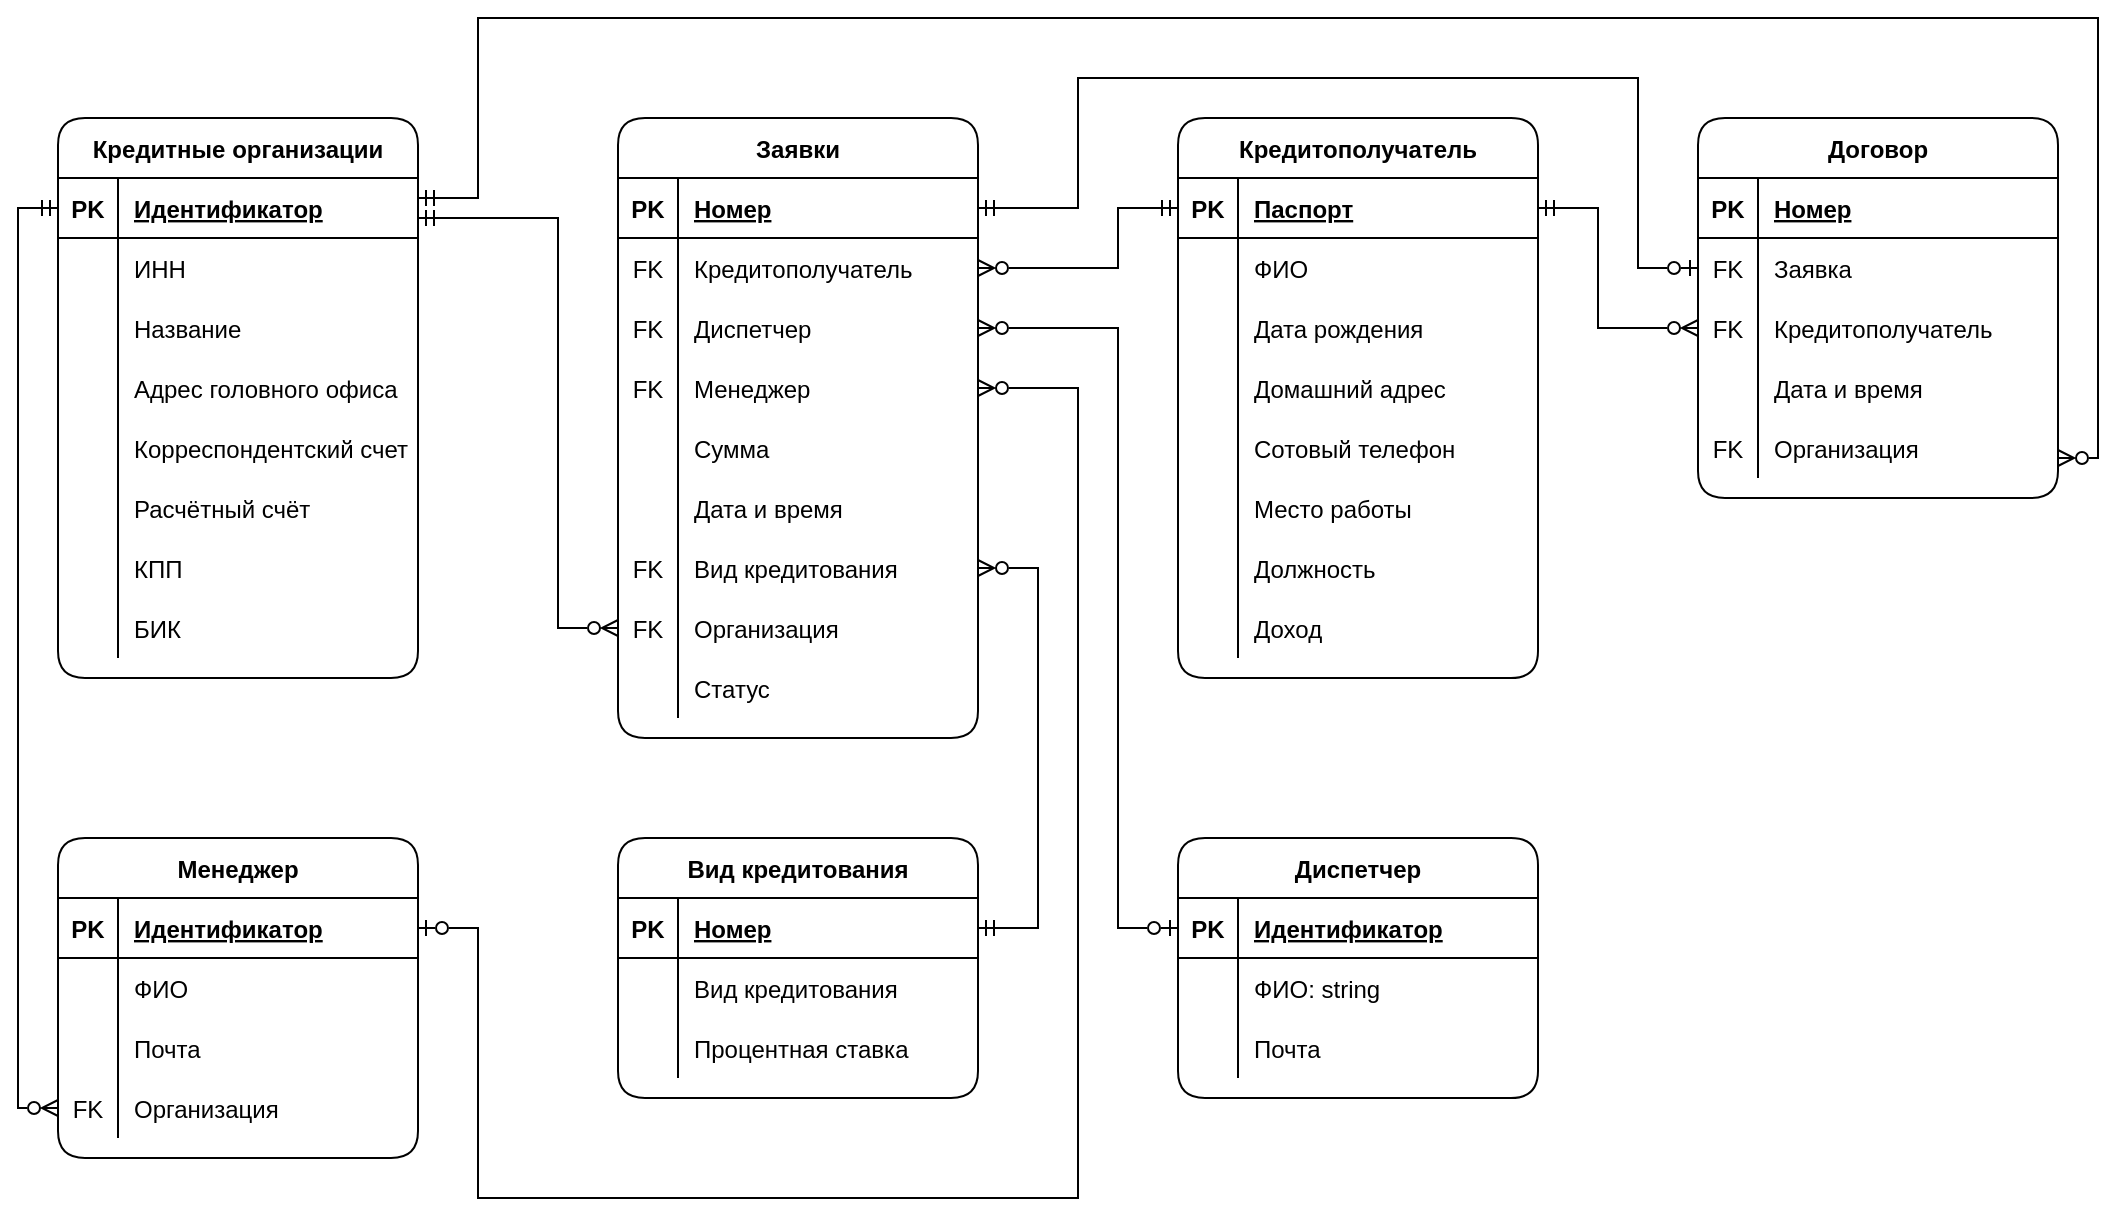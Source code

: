 <mxfile version="15.7.3" type="github">
  <diagram id="STG1CfUJH8_hACuyrtWj" name="Page-1">
    <mxGraphModel dx="1422" dy="802" grid="1" gridSize="10" guides="1" tooltips="1" connect="1" arrows="1" fold="1" page="1" pageScale="1" pageWidth="1169" pageHeight="827" math="0" shadow="0">
      <root>
        <mxCell id="0" />
        <mxCell id="1" parent="0" />
        <mxCell id="UMTiyl8Y94PRi9biplay-1" value="Кредитные организации" style="shape=table;startSize=30;container=1;collapsible=1;childLayout=tableLayout;fixedRows=1;rowLines=0;fontStyle=1;align=center;resizeLast=1;rounded=1;fontColor=default;" parent="1" vertex="1">
          <mxGeometry x="80" y="80" width="180" height="280" as="geometry">
            <mxRectangle x="80" y="80" width="180" height="30" as="alternateBounds" />
          </mxGeometry>
        </mxCell>
        <mxCell id="UMTiyl8Y94PRi9biplay-2" value="" style="shape=partialRectangle;collapsible=0;dropTarget=0;pointerEvents=0;fillColor=none;top=0;left=0;bottom=1;right=0;points=[[0,0.5],[1,0.5]];portConstraint=eastwest;strokeWidth=1;" parent="UMTiyl8Y94PRi9biplay-1" vertex="1">
          <mxGeometry y="30" width="180" height="30" as="geometry" />
        </mxCell>
        <mxCell id="UMTiyl8Y94PRi9biplay-3" value="PK" style="shape=partialRectangle;connectable=0;fillColor=none;top=0;left=0;bottom=0;right=0;fontStyle=1;overflow=hidden;strokeColor=default;fontColor=default;" parent="UMTiyl8Y94PRi9biplay-2" vertex="1">
          <mxGeometry width="30" height="30" as="geometry">
            <mxRectangle width="30" height="30" as="alternateBounds" />
          </mxGeometry>
        </mxCell>
        <mxCell id="UMTiyl8Y94PRi9biplay-4" value="Идентификатор" style="shape=partialRectangle;connectable=0;fillColor=none;top=0;left=0;bottom=0;right=0;align=left;spacingLeft=6;fontStyle=5;overflow=hidden;fontColor=default;resizeHeight=1;" parent="UMTiyl8Y94PRi9biplay-2" vertex="1">
          <mxGeometry x="30" width="150" height="30" as="geometry">
            <mxRectangle width="150" height="30" as="alternateBounds" />
          </mxGeometry>
        </mxCell>
        <mxCell id="UMTiyl8Y94PRi9biplay-132" style="shape=partialRectangle;collapsible=0;dropTarget=0;pointerEvents=0;fillColor=none;top=0;left=0;bottom=0;right=0;points=[[0,0.5],[1,0.5]];portConstraint=eastwest;" parent="UMTiyl8Y94PRi9biplay-1" vertex="1">
          <mxGeometry y="60" width="180" height="30" as="geometry" />
        </mxCell>
        <mxCell id="UMTiyl8Y94PRi9biplay-133" style="shape=partialRectangle;connectable=0;fillColor=none;top=0;left=0;bottom=0;right=0;editable=1;overflow=hidden;" parent="UMTiyl8Y94PRi9biplay-132" vertex="1">
          <mxGeometry width="30" height="30" as="geometry">
            <mxRectangle width="30" height="30" as="alternateBounds" />
          </mxGeometry>
        </mxCell>
        <mxCell id="UMTiyl8Y94PRi9biplay-134" value="ИНН" style="shape=partialRectangle;connectable=0;fillColor=none;top=0;left=0;bottom=0;right=0;align=left;spacingLeft=6;overflow=hidden;" parent="UMTiyl8Y94PRi9biplay-132" vertex="1">
          <mxGeometry x="30" width="150" height="30" as="geometry">
            <mxRectangle width="150" height="30" as="alternateBounds" />
          </mxGeometry>
        </mxCell>
        <mxCell id="UMTiyl8Y94PRi9biplay-5" value="" style="shape=partialRectangle;collapsible=0;dropTarget=0;pointerEvents=0;fillColor=none;top=0;left=0;bottom=0;right=0;points=[[0,0.5],[1,0.5]];portConstraint=eastwest;" parent="UMTiyl8Y94PRi9biplay-1" vertex="1">
          <mxGeometry y="90" width="180" height="30" as="geometry" />
        </mxCell>
        <mxCell id="UMTiyl8Y94PRi9biplay-6" value="" style="shape=partialRectangle;connectable=0;fillColor=none;top=0;left=0;bottom=0;right=0;editable=1;overflow=hidden;" parent="UMTiyl8Y94PRi9biplay-5" vertex="1">
          <mxGeometry width="30" height="30" as="geometry">
            <mxRectangle width="30" height="30" as="alternateBounds" />
          </mxGeometry>
        </mxCell>
        <mxCell id="UMTiyl8Y94PRi9biplay-7" value="Название" style="shape=partialRectangle;connectable=0;fillColor=none;top=0;left=0;bottom=0;right=0;align=left;spacingLeft=6;overflow=hidden;" parent="UMTiyl8Y94PRi9biplay-5" vertex="1">
          <mxGeometry x="30" width="150" height="30" as="geometry">
            <mxRectangle width="150" height="30" as="alternateBounds" />
          </mxGeometry>
        </mxCell>
        <mxCell id="UMTiyl8Y94PRi9biplay-8" value="" style="shape=partialRectangle;collapsible=0;dropTarget=0;pointerEvents=0;fillColor=none;top=0;left=0;bottom=0;right=0;points=[[0,0.5],[1,0.5]];portConstraint=eastwest;" parent="UMTiyl8Y94PRi9biplay-1" vertex="1">
          <mxGeometry y="120" width="180" height="30" as="geometry" />
        </mxCell>
        <mxCell id="UMTiyl8Y94PRi9biplay-9" value="" style="shape=partialRectangle;connectable=0;fillColor=none;top=0;left=0;bottom=0;right=0;editable=1;overflow=hidden;" parent="UMTiyl8Y94PRi9biplay-8" vertex="1">
          <mxGeometry width="30" height="30" as="geometry">
            <mxRectangle width="30" height="30" as="alternateBounds" />
          </mxGeometry>
        </mxCell>
        <mxCell id="UMTiyl8Y94PRi9biplay-10" value="Адрес головного офиса" style="shape=partialRectangle;connectable=0;fillColor=none;top=0;left=0;bottom=0;right=0;align=left;spacingLeft=6;overflow=hidden;" parent="UMTiyl8Y94PRi9biplay-8" vertex="1">
          <mxGeometry x="30" width="150" height="30" as="geometry">
            <mxRectangle width="150" height="30" as="alternateBounds" />
          </mxGeometry>
        </mxCell>
        <mxCell id="UMTiyl8Y94PRi9biplay-11" value="" style="shape=partialRectangle;collapsible=0;dropTarget=0;pointerEvents=0;fillColor=none;top=0;left=0;bottom=0;right=0;points=[[0,0.5],[1,0.5]];portConstraint=eastwest;" parent="UMTiyl8Y94PRi9biplay-1" vertex="1">
          <mxGeometry y="150" width="180" height="30" as="geometry" />
        </mxCell>
        <mxCell id="UMTiyl8Y94PRi9biplay-12" value="" style="shape=partialRectangle;connectable=0;fillColor=none;top=0;left=0;bottom=0;right=0;editable=1;overflow=hidden;" parent="UMTiyl8Y94PRi9biplay-11" vertex="1">
          <mxGeometry width="30" height="30" as="geometry">
            <mxRectangle width="30" height="30" as="alternateBounds" />
          </mxGeometry>
        </mxCell>
        <mxCell id="UMTiyl8Y94PRi9biplay-13" value="Корреспондентский счет" style="shape=partialRectangle;connectable=0;fillColor=none;top=0;left=0;bottom=0;right=0;align=left;spacingLeft=6;overflow=hidden;" parent="UMTiyl8Y94PRi9biplay-11" vertex="1">
          <mxGeometry x="30" width="150" height="30" as="geometry">
            <mxRectangle width="150" height="30" as="alternateBounds" />
          </mxGeometry>
        </mxCell>
        <mxCell id="UMTiyl8Y94PRi9biplay-14" style="shape=partialRectangle;collapsible=0;dropTarget=0;pointerEvents=0;fillColor=none;top=0;left=0;bottom=0;right=0;points=[[0,0.5],[1,0.5]];portConstraint=eastwest;" parent="UMTiyl8Y94PRi9biplay-1" vertex="1">
          <mxGeometry y="180" width="180" height="30" as="geometry" />
        </mxCell>
        <mxCell id="UMTiyl8Y94PRi9biplay-15" style="shape=partialRectangle;connectable=0;fillColor=none;top=0;left=0;bottom=0;right=0;editable=1;overflow=hidden;" parent="UMTiyl8Y94PRi9biplay-14" vertex="1">
          <mxGeometry width="30" height="30" as="geometry">
            <mxRectangle width="30" height="30" as="alternateBounds" />
          </mxGeometry>
        </mxCell>
        <mxCell id="UMTiyl8Y94PRi9biplay-16" value="Расчётный счёт" style="shape=partialRectangle;connectable=0;fillColor=none;top=0;left=0;bottom=0;right=0;align=left;spacingLeft=6;overflow=hidden;" parent="UMTiyl8Y94PRi9biplay-14" vertex="1">
          <mxGeometry x="30" width="150" height="30" as="geometry">
            <mxRectangle width="150" height="30" as="alternateBounds" />
          </mxGeometry>
        </mxCell>
        <mxCell id="UMTiyl8Y94PRi9biplay-17" style="shape=partialRectangle;collapsible=0;dropTarget=0;pointerEvents=0;fillColor=none;top=0;left=0;bottom=0;right=0;points=[[0,0.5],[1,0.5]];portConstraint=eastwest;" parent="UMTiyl8Y94PRi9biplay-1" vertex="1">
          <mxGeometry y="210" width="180" height="30" as="geometry" />
        </mxCell>
        <mxCell id="UMTiyl8Y94PRi9biplay-18" style="shape=partialRectangle;connectable=0;fillColor=none;top=0;left=0;bottom=0;right=0;editable=1;overflow=hidden;" parent="UMTiyl8Y94PRi9biplay-17" vertex="1">
          <mxGeometry width="30" height="30" as="geometry">
            <mxRectangle width="30" height="30" as="alternateBounds" />
          </mxGeometry>
        </mxCell>
        <mxCell id="UMTiyl8Y94PRi9biplay-19" value="КПП" style="shape=partialRectangle;connectable=0;fillColor=none;top=0;left=0;bottom=0;right=0;align=left;spacingLeft=6;overflow=hidden;" parent="UMTiyl8Y94PRi9biplay-17" vertex="1">
          <mxGeometry x="30" width="150" height="30" as="geometry">
            <mxRectangle width="150" height="30" as="alternateBounds" />
          </mxGeometry>
        </mxCell>
        <mxCell id="UMTiyl8Y94PRi9biplay-20" style="shape=partialRectangle;collapsible=0;dropTarget=0;pointerEvents=0;fillColor=none;top=0;left=0;bottom=0;right=0;points=[[0,0.5],[1,0.5]];portConstraint=eastwest;" parent="UMTiyl8Y94PRi9biplay-1" vertex="1">
          <mxGeometry y="240" width="180" height="30" as="geometry" />
        </mxCell>
        <mxCell id="UMTiyl8Y94PRi9biplay-21" style="shape=partialRectangle;connectable=0;fillColor=none;top=0;left=0;bottom=0;right=0;editable=1;overflow=hidden;" parent="UMTiyl8Y94PRi9biplay-20" vertex="1">
          <mxGeometry width="30" height="30" as="geometry">
            <mxRectangle width="30" height="30" as="alternateBounds" />
          </mxGeometry>
        </mxCell>
        <mxCell id="UMTiyl8Y94PRi9biplay-22" value="БИК" style="shape=partialRectangle;connectable=0;fillColor=none;top=0;left=0;bottom=0;right=0;align=left;spacingLeft=6;overflow=hidden;" parent="UMTiyl8Y94PRi9biplay-20" vertex="1">
          <mxGeometry x="30" width="150" height="30" as="geometry">
            <mxRectangle width="150" height="30" as="alternateBounds" />
          </mxGeometry>
        </mxCell>
        <mxCell id="UMTiyl8Y94PRi9biplay-23" value="Вид кредитования" style="shape=table;startSize=30;container=1;collapsible=1;childLayout=tableLayout;fixedRows=1;rowLines=0;fontStyle=1;align=center;resizeLast=1;rounded=1;" parent="1" vertex="1">
          <mxGeometry x="360" y="440" width="180" height="130" as="geometry" />
        </mxCell>
        <mxCell id="UMTiyl8Y94PRi9biplay-24" value="" style="shape=partialRectangle;collapsible=0;dropTarget=0;pointerEvents=0;fillColor=none;top=0;left=0;bottom=1;right=0;points=[[0,0.5],[1,0.5]];portConstraint=eastwest;rounded=1;" parent="UMTiyl8Y94PRi9biplay-23" vertex="1">
          <mxGeometry y="30" width="180" height="30" as="geometry" />
        </mxCell>
        <mxCell id="UMTiyl8Y94PRi9biplay-25" value="PK" style="shape=partialRectangle;connectable=0;fillColor=none;top=0;left=0;bottom=0;right=0;fontStyle=1;overflow=hidden;rounded=1;" parent="UMTiyl8Y94PRi9biplay-24" vertex="1">
          <mxGeometry width="30" height="30" as="geometry">
            <mxRectangle width="30" height="30" as="alternateBounds" />
          </mxGeometry>
        </mxCell>
        <mxCell id="UMTiyl8Y94PRi9biplay-26" value="Номер" style="shape=partialRectangle;connectable=0;fillColor=none;top=0;left=0;bottom=0;right=0;align=left;spacingLeft=6;fontStyle=5;overflow=hidden;rounded=1;fontColor=default;" parent="UMTiyl8Y94PRi9biplay-24" vertex="1">
          <mxGeometry x="30" width="150" height="30" as="geometry">
            <mxRectangle width="150" height="30" as="alternateBounds" />
          </mxGeometry>
        </mxCell>
        <mxCell id="UMTiyl8Y94PRi9biplay-27" value="" style="shape=partialRectangle;collapsible=0;dropTarget=0;pointerEvents=0;fillColor=none;top=0;left=0;bottom=0;right=0;points=[[0,0.5],[1,0.5]];portConstraint=eastwest;rounded=1;" parent="UMTiyl8Y94PRi9biplay-23" vertex="1">
          <mxGeometry y="60" width="180" height="30" as="geometry" />
        </mxCell>
        <mxCell id="UMTiyl8Y94PRi9biplay-28" value="" style="shape=partialRectangle;connectable=0;fillColor=none;top=0;left=0;bottom=0;right=0;editable=1;overflow=hidden;rounded=1;" parent="UMTiyl8Y94PRi9biplay-27" vertex="1">
          <mxGeometry width="30" height="30" as="geometry">
            <mxRectangle width="30" height="30" as="alternateBounds" />
          </mxGeometry>
        </mxCell>
        <mxCell id="UMTiyl8Y94PRi9biplay-29" value="Вид кредитования" style="shape=partialRectangle;connectable=0;fillColor=none;top=0;left=0;bottom=0;right=0;align=left;spacingLeft=6;overflow=hidden;rounded=1;" parent="UMTiyl8Y94PRi9biplay-27" vertex="1">
          <mxGeometry x="30" width="150" height="30" as="geometry">
            <mxRectangle width="150" height="30" as="alternateBounds" />
          </mxGeometry>
        </mxCell>
        <mxCell id="UMTiyl8Y94PRi9biplay-30" value="" style="shape=partialRectangle;collapsible=0;dropTarget=0;pointerEvents=0;fillColor=none;top=0;left=0;bottom=0;right=0;points=[[0,0.5],[1,0.5]];portConstraint=eastwest;rounded=1;" parent="UMTiyl8Y94PRi9biplay-23" vertex="1">
          <mxGeometry y="90" width="180" height="30" as="geometry" />
        </mxCell>
        <mxCell id="UMTiyl8Y94PRi9biplay-31" value="" style="shape=partialRectangle;connectable=0;fillColor=none;top=0;left=0;bottom=0;right=0;editable=1;overflow=hidden;rounded=1;" parent="UMTiyl8Y94PRi9biplay-30" vertex="1">
          <mxGeometry width="30" height="30" as="geometry">
            <mxRectangle width="30" height="30" as="alternateBounds" />
          </mxGeometry>
        </mxCell>
        <mxCell id="UMTiyl8Y94PRi9biplay-32" value="Процентная ставка" style="shape=partialRectangle;connectable=0;fillColor=none;top=0;left=0;bottom=0;right=0;align=left;spacingLeft=6;overflow=hidden;rounded=1;" parent="UMTiyl8Y94PRi9biplay-30" vertex="1">
          <mxGeometry x="30" width="150" height="30" as="geometry">
            <mxRectangle width="150" height="30" as="alternateBounds" />
          </mxGeometry>
        </mxCell>
        <mxCell id="UMTiyl8Y94PRi9biplay-36" value="Кредитополучатель" style="shape=table;startSize=30;container=1;collapsible=1;childLayout=tableLayout;fixedRows=1;rowLines=0;fontStyle=1;align=center;resizeLast=1;rounded=1;fontColor=default;" parent="1" vertex="1">
          <mxGeometry x="640" y="80" width="180" height="280" as="geometry">
            <mxRectangle x="640" y="80" width="200" height="30" as="alternateBounds" />
          </mxGeometry>
        </mxCell>
        <mxCell id="UMTiyl8Y94PRi9biplay-37" value="" style="shape=partialRectangle;collapsible=0;dropTarget=0;pointerEvents=0;fillColor=none;top=0;left=0;bottom=1;right=0;points=[[0,0.5],[1,0.5]];portConstraint=eastwest;rounded=1;" parent="UMTiyl8Y94PRi9biplay-36" vertex="1">
          <mxGeometry y="30" width="180" height="30" as="geometry" />
        </mxCell>
        <mxCell id="UMTiyl8Y94PRi9biplay-38" value="PK" style="shape=partialRectangle;connectable=0;fillColor=none;top=0;left=0;bottom=0;right=0;fontStyle=1;overflow=hidden;rounded=1;fontColor=default;" parent="UMTiyl8Y94PRi9biplay-37" vertex="1">
          <mxGeometry width="30" height="30" as="geometry">
            <mxRectangle width="30" height="30" as="alternateBounds" />
          </mxGeometry>
        </mxCell>
        <mxCell id="UMTiyl8Y94PRi9biplay-39" value="Паспорт" style="shape=partialRectangle;connectable=0;fillColor=none;top=0;left=0;bottom=0;right=0;align=left;spacingLeft=6;fontStyle=5;overflow=hidden;rounded=1;fontColor=default;" parent="UMTiyl8Y94PRi9biplay-37" vertex="1">
          <mxGeometry x="30" width="150" height="30" as="geometry">
            <mxRectangle width="150" height="30" as="alternateBounds" />
          </mxGeometry>
        </mxCell>
        <mxCell id="UMTiyl8Y94PRi9biplay-40" value="" style="shape=partialRectangle;collapsible=0;dropTarget=0;pointerEvents=0;fillColor=none;top=0;left=0;bottom=0;right=0;points=[[0,0.5],[1,0.5]];portConstraint=eastwest;rounded=1;" parent="UMTiyl8Y94PRi9biplay-36" vertex="1">
          <mxGeometry y="60" width="180" height="30" as="geometry" />
        </mxCell>
        <mxCell id="UMTiyl8Y94PRi9biplay-41" value="" style="shape=partialRectangle;connectable=0;fillColor=none;top=0;left=0;bottom=0;right=0;editable=1;overflow=hidden;rounded=1;" parent="UMTiyl8Y94PRi9biplay-40" vertex="1">
          <mxGeometry width="30" height="30" as="geometry">
            <mxRectangle width="30" height="30" as="alternateBounds" />
          </mxGeometry>
        </mxCell>
        <mxCell id="UMTiyl8Y94PRi9biplay-42" value="ФИО" style="shape=partialRectangle;connectable=0;fillColor=none;top=0;left=0;bottom=0;right=0;align=left;spacingLeft=6;overflow=hidden;rounded=1;" parent="UMTiyl8Y94PRi9biplay-40" vertex="1">
          <mxGeometry x="30" width="150" height="30" as="geometry">
            <mxRectangle width="150" height="30" as="alternateBounds" />
          </mxGeometry>
        </mxCell>
        <mxCell id="UMTiyl8Y94PRi9biplay-43" value="" style="shape=partialRectangle;collapsible=0;dropTarget=0;pointerEvents=0;fillColor=none;top=0;left=0;bottom=0;right=0;points=[[0,0.5],[1,0.5]];portConstraint=eastwest;rounded=1;" parent="UMTiyl8Y94PRi9biplay-36" vertex="1">
          <mxGeometry y="90" width="180" height="30" as="geometry" />
        </mxCell>
        <mxCell id="UMTiyl8Y94PRi9biplay-44" value="" style="shape=partialRectangle;connectable=0;fillColor=none;top=0;left=0;bottom=0;right=0;editable=1;overflow=hidden;rounded=1;" parent="UMTiyl8Y94PRi9biplay-43" vertex="1">
          <mxGeometry width="30" height="30" as="geometry">
            <mxRectangle width="30" height="30" as="alternateBounds" />
          </mxGeometry>
        </mxCell>
        <mxCell id="UMTiyl8Y94PRi9biplay-45" value="Дата рождения" style="shape=partialRectangle;connectable=0;fillColor=none;top=0;left=0;bottom=0;right=0;align=left;spacingLeft=6;overflow=hidden;rounded=1;" parent="UMTiyl8Y94PRi9biplay-43" vertex="1">
          <mxGeometry x="30" width="150" height="30" as="geometry">
            <mxRectangle width="150" height="30" as="alternateBounds" />
          </mxGeometry>
        </mxCell>
        <mxCell id="UMTiyl8Y94PRi9biplay-46" value="" style="shape=partialRectangle;collapsible=0;dropTarget=0;pointerEvents=0;fillColor=none;top=0;left=0;bottom=0;right=0;points=[[0,0.5],[1,0.5]];portConstraint=eastwest;rounded=1;" parent="UMTiyl8Y94PRi9biplay-36" vertex="1">
          <mxGeometry y="120" width="180" height="30" as="geometry" />
        </mxCell>
        <mxCell id="UMTiyl8Y94PRi9biplay-47" value="" style="shape=partialRectangle;connectable=0;fillColor=none;top=0;left=0;bottom=0;right=0;editable=1;overflow=hidden;rounded=1;" parent="UMTiyl8Y94PRi9biplay-46" vertex="1">
          <mxGeometry width="30" height="30" as="geometry">
            <mxRectangle width="30" height="30" as="alternateBounds" />
          </mxGeometry>
        </mxCell>
        <mxCell id="UMTiyl8Y94PRi9biplay-48" value="Домашний адрес" style="shape=partialRectangle;connectable=0;fillColor=none;top=0;left=0;bottom=0;right=0;align=left;spacingLeft=6;overflow=hidden;rounded=1;" parent="UMTiyl8Y94PRi9biplay-46" vertex="1">
          <mxGeometry x="30" width="150" height="30" as="geometry">
            <mxRectangle width="150" height="30" as="alternateBounds" />
          </mxGeometry>
        </mxCell>
        <mxCell id="UMTiyl8Y94PRi9biplay-91" style="shape=partialRectangle;collapsible=0;dropTarget=0;pointerEvents=0;fillColor=none;top=0;left=0;bottom=0;right=0;points=[[0,0.5],[1,0.5]];portConstraint=eastwest;rounded=1;" parent="UMTiyl8Y94PRi9biplay-36" vertex="1">
          <mxGeometry y="150" width="180" height="30" as="geometry" />
        </mxCell>
        <mxCell id="UMTiyl8Y94PRi9biplay-92" style="shape=partialRectangle;connectable=0;fillColor=none;top=0;left=0;bottom=0;right=0;editable=1;overflow=hidden;rounded=1;" parent="UMTiyl8Y94PRi9biplay-91" vertex="1">
          <mxGeometry width="30" height="30" as="geometry">
            <mxRectangle width="30" height="30" as="alternateBounds" />
          </mxGeometry>
        </mxCell>
        <mxCell id="UMTiyl8Y94PRi9biplay-93" value="Сотовый телефон" style="shape=partialRectangle;connectable=0;fillColor=none;top=0;left=0;bottom=0;right=0;align=left;spacingLeft=6;overflow=hidden;rounded=1;" parent="UMTiyl8Y94PRi9biplay-91" vertex="1">
          <mxGeometry x="30" width="150" height="30" as="geometry">
            <mxRectangle width="150" height="30" as="alternateBounds" />
          </mxGeometry>
        </mxCell>
        <mxCell id="UMTiyl8Y94PRi9biplay-94" style="shape=partialRectangle;collapsible=0;dropTarget=0;pointerEvents=0;fillColor=none;top=0;left=0;bottom=0;right=0;points=[[0,0.5],[1,0.5]];portConstraint=eastwest;rounded=1;" parent="UMTiyl8Y94PRi9biplay-36" vertex="1">
          <mxGeometry y="180" width="180" height="30" as="geometry" />
        </mxCell>
        <mxCell id="UMTiyl8Y94PRi9biplay-95" style="shape=partialRectangle;connectable=0;fillColor=none;top=0;left=0;bottom=0;right=0;editable=1;overflow=hidden;rounded=1;" parent="UMTiyl8Y94PRi9biplay-94" vertex="1">
          <mxGeometry width="30" height="30" as="geometry">
            <mxRectangle width="30" height="30" as="alternateBounds" />
          </mxGeometry>
        </mxCell>
        <mxCell id="UMTiyl8Y94PRi9biplay-96" value="Место работы" style="shape=partialRectangle;connectable=0;fillColor=none;top=0;left=0;bottom=0;right=0;align=left;spacingLeft=6;overflow=hidden;rounded=1;" parent="UMTiyl8Y94PRi9biplay-94" vertex="1">
          <mxGeometry x="30" width="150" height="30" as="geometry">
            <mxRectangle width="150" height="30" as="alternateBounds" />
          </mxGeometry>
        </mxCell>
        <mxCell id="UMTiyl8Y94PRi9biplay-97" style="shape=partialRectangle;collapsible=0;dropTarget=0;pointerEvents=0;fillColor=none;top=0;left=0;bottom=0;right=0;points=[[0,0.5],[1,0.5]];portConstraint=eastwest;rounded=1;" parent="UMTiyl8Y94PRi9biplay-36" vertex="1">
          <mxGeometry y="210" width="180" height="30" as="geometry" />
        </mxCell>
        <mxCell id="UMTiyl8Y94PRi9biplay-98" style="shape=partialRectangle;connectable=0;fillColor=none;top=0;left=0;bottom=0;right=0;editable=1;overflow=hidden;rounded=1;" parent="UMTiyl8Y94PRi9biplay-97" vertex="1">
          <mxGeometry width="30" height="30" as="geometry">
            <mxRectangle width="30" height="30" as="alternateBounds" />
          </mxGeometry>
        </mxCell>
        <mxCell id="UMTiyl8Y94PRi9biplay-99" value="Должность" style="shape=partialRectangle;connectable=0;fillColor=none;top=0;left=0;bottom=0;right=0;align=left;spacingLeft=6;overflow=hidden;rounded=1;" parent="UMTiyl8Y94PRi9biplay-97" vertex="1">
          <mxGeometry x="30" width="150" height="30" as="geometry">
            <mxRectangle width="150" height="30" as="alternateBounds" />
          </mxGeometry>
        </mxCell>
        <mxCell id="UMTiyl8Y94PRi9biplay-100" style="shape=partialRectangle;collapsible=0;dropTarget=0;pointerEvents=0;fillColor=none;top=0;left=0;bottom=0;right=0;points=[[0,0.5],[1,0.5]];portConstraint=eastwest;rounded=1;" parent="UMTiyl8Y94PRi9biplay-36" vertex="1">
          <mxGeometry y="240" width="180" height="30" as="geometry" />
        </mxCell>
        <mxCell id="UMTiyl8Y94PRi9biplay-101" style="shape=partialRectangle;connectable=0;fillColor=none;top=0;left=0;bottom=0;right=0;editable=1;overflow=hidden;rounded=1;" parent="UMTiyl8Y94PRi9biplay-100" vertex="1">
          <mxGeometry width="30" height="30" as="geometry">
            <mxRectangle width="30" height="30" as="alternateBounds" />
          </mxGeometry>
        </mxCell>
        <mxCell id="UMTiyl8Y94PRi9biplay-102" value="Доход" style="shape=partialRectangle;connectable=0;fillColor=none;top=0;left=0;bottom=0;right=0;align=left;spacingLeft=6;overflow=hidden;rounded=1;" parent="UMTiyl8Y94PRi9biplay-100" vertex="1">
          <mxGeometry x="30" width="150" height="30" as="geometry">
            <mxRectangle width="150" height="30" as="alternateBounds" />
          </mxGeometry>
        </mxCell>
        <mxCell id="UMTiyl8Y94PRi9biplay-103" value="Заявки" style="shape=table;startSize=30;container=1;collapsible=1;childLayout=tableLayout;fixedRows=1;rowLines=0;fontStyle=1;align=center;resizeLast=1;rounded=1;fontColor=default;fillColor=default;strokeColor=default;" parent="1" vertex="1">
          <mxGeometry x="360" y="80" width="180" height="310" as="geometry">
            <mxRectangle x="360" y="80" width="70" height="30" as="alternateBounds" />
          </mxGeometry>
        </mxCell>
        <mxCell id="UMTiyl8Y94PRi9biplay-104" value="" style="shape=partialRectangle;collapsible=0;dropTarget=0;pointerEvents=0;fillColor=none;top=0;left=0;bottom=1;right=0;points=[[0,0.5],[1,0.5]];portConstraint=eastwest;rounded=1;" parent="UMTiyl8Y94PRi9biplay-103" vertex="1">
          <mxGeometry y="30" width="180" height="30" as="geometry" />
        </mxCell>
        <mxCell id="UMTiyl8Y94PRi9biplay-105" value="PK" style="shape=partialRectangle;connectable=0;fillColor=none;top=0;left=0;bottom=0;right=0;fontStyle=1;overflow=hidden;rounded=1;" parent="UMTiyl8Y94PRi9biplay-104" vertex="1">
          <mxGeometry width="30" height="30" as="geometry">
            <mxRectangle width="30" height="30" as="alternateBounds" />
          </mxGeometry>
        </mxCell>
        <mxCell id="UMTiyl8Y94PRi9biplay-106" value="Номер" style="shape=partialRectangle;connectable=0;fillColor=none;top=0;left=0;bottom=0;right=0;align=left;spacingLeft=6;fontStyle=5;overflow=hidden;rounded=1;fontColor=default;" parent="UMTiyl8Y94PRi9biplay-104" vertex="1">
          <mxGeometry x="30" width="150" height="30" as="geometry">
            <mxRectangle width="150" height="30" as="alternateBounds" />
          </mxGeometry>
        </mxCell>
        <mxCell id="UMTiyl8Y94PRi9biplay-107" value="" style="shape=partialRectangle;collapsible=0;dropTarget=0;pointerEvents=0;fillColor=none;top=0;left=0;bottom=0;right=0;points=[[0,0.5],[1,0.5]];portConstraint=eastwest;rounded=1;" parent="UMTiyl8Y94PRi9biplay-103" vertex="1">
          <mxGeometry y="60" width="180" height="30" as="geometry" />
        </mxCell>
        <mxCell id="UMTiyl8Y94PRi9biplay-108" value="FK" style="shape=partialRectangle;connectable=0;fillColor=none;top=0;left=0;bottom=0;right=0;editable=1;overflow=hidden;rounded=1;fontColor=default;" parent="UMTiyl8Y94PRi9biplay-107" vertex="1">
          <mxGeometry width="30" height="30" as="geometry">
            <mxRectangle width="30" height="30" as="alternateBounds" />
          </mxGeometry>
        </mxCell>
        <mxCell id="UMTiyl8Y94PRi9biplay-109" value="Кредитополучатель" style="shape=partialRectangle;connectable=0;fillColor=none;top=0;left=0;bottom=0;right=0;align=left;spacingLeft=6;overflow=hidden;rounded=1;fontColor=default;" parent="UMTiyl8Y94PRi9biplay-107" vertex="1">
          <mxGeometry x="30" width="150" height="30" as="geometry">
            <mxRectangle width="150" height="30" as="alternateBounds" />
          </mxGeometry>
        </mxCell>
        <mxCell id="RsmyekNxW3UlLGh-AEVZ-78" style="shape=partialRectangle;collapsible=0;dropTarget=0;pointerEvents=0;fillColor=none;top=0;left=0;bottom=0;right=0;points=[[0,0.5],[1,0.5]];portConstraint=eastwest;rounded=1;" parent="UMTiyl8Y94PRi9biplay-103" vertex="1">
          <mxGeometry y="90" width="180" height="30" as="geometry" />
        </mxCell>
        <mxCell id="RsmyekNxW3UlLGh-AEVZ-79" value="FK" style="shape=partialRectangle;connectable=0;fillColor=none;top=0;left=0;bottom=0;right=0;editable=1;overflow=hidden;rounded=1;fontColor=default;" parent="RsmyekNxW3UlLGh-AEVZ-78" vertex="1">
          <mxGeometry width="30" height="30" as="geometry">
            <mxRectangle width="30" height="30" as="alternateBounds" />
          </mxGeometry>
        </mxCell>
        <mxCell id="RsmyekNxW3UlLGh-AEVZ-80" value="Диспетчер" style="shape=partialRectangle;connectable=0;fillColor=none;top=0;left=0;bottom=0;right=0;align=left;spacingLeft=6;overflow=hidden;rounded=1;fontColor=default;" parent="RsmyekNxW3UlLGh-AEVZ-78" vertex="1">
          <mxGeometry x="30" width="150" height="30" as="geometry">
            <mxRectangle width="150" height="30" as="alternateBounds" />
          </mxGeometry>
        </mxCell>
        <mxCell id="RsmyekNxW3UlLGh-AEVZ-81" style="shape=partialRectangle;collapsible=0;dropTarget=0;pointerEvents=0;fillColor=none;top=0;left=0;bottom=0;right=0;points=[[0,0.5],[1,0.5]];portConstraint=eastwest;rounded=1;" parent="UMTiyl8Y94PRi9biplay-103" vertex="1">
          <mxGeometry y="120" width="180" height="30" as="geometry" />
        </mxCell>
        <mxCell id="RsmyekNxW3UlLGh-AEVZ-82" value="FK" style="shape=partialRectangle;connectable=0;fillColor=none;top=0;left=0;bottom=0;right=0;editable=1;overflow=hidden;rounded=1;fontColor=default;" parent="RsmyekNxW3UlLGh-AEVZ-81" vertex="1">
          <mxGeometry width="30" height="30" as="geometry">
            <mxRectangle width="30" height="30" as="alternateBounds" />
          </mxGeometry>
        </mxCell>
        <mxCell id="RsmyekNxW3UlLGh-AEVZ-83" value="Менеджер" style="shape=partialRectangle;connectable=0;fillColor=none;top=0;left=0;bottom=0;right=0;align=left;spacingLeft=6;overflow=hidden;rounded=1;fontColor=default;" parent="RsmyekNxW3UlLGh-AEVZ-81" vertex="1">
          <mxGeometry x="30" width="150" height="30" as="geometry">
            <mxRectangle width="150" height="30" as="alternateBounds" />
          </mxGeometry>
        </mxCell>
        <mxCell id="UMTiyl8Y94PRi9biplay-110" value="" style="shape=partialRectangle;collapsible=0;dropTarget=0;pointerEvents=0;fillColor=none;top=0;left=0;bottom=0;right=0;points=[[0,0.5],[1,0.5]];portConstraint=eastwest;rounded=1;" parent="UMTiyl8Y94PRi9biplay-103" vertex="1">
          <mxGeometry y="150" width="180" height="30" as="geometry" />
        </mxCell>
        <mxCell id="UMTiyl8Y94PRi9biplay-111" value="" style="shape=partialRectangle;connectable=0;fillColor=none;top=0;left=0;bottom=0;right=0;editable=1;overflow=hidden;rounded=1;" parent="UMTiyl8Y94PRi9biplay-110" vertex="1">
          <mxGeometry width="30" height="30" as="geometry">
            <mxRectangle width="30" height="30" as="alternateBounds" />
          </mxGeometry>
        </mxCell>
        <mxCell id="UMTiyl8Y94PRi9biplay-112" value="Сумма" style="shape=partialRectangle;connectable=0;fillColor=none;top=0;left=0;bottom=0;right=0;align=left;spacingLeft=6;overflow=hidden;rounded=1;" parent="UMTiyl8Y94PRi9biplay-110" vertex="1">
          <mxGeometry x="30" width="150" height="30" as="geometry">
            <mxRectangle width="150" height="30" as="alternateBounds" />
          </mxGeometry>
        </mxCell>
        <mxCell id="UMTiyl8Y94PRi9biplay-113" value="" style="shape=partialRectangle;collapsible=0;dropTarget=0;pointerEvents=0;fillColor=none;top=0;left=0;bottom=0;right=0;points=[[0,0.5],[1,0.5]];portConstraint=eastwest;rounded=1;" parent="UMTiyl8Y94PRi9biplay-103" vertex="1">
          <mxGeometry y="180" width="180" height="30" as="geometry" />
        </mxCell>
        <mxCell id="UMTiyl8Y94PRi9biplay-114" value="" style="shape=partialRectangle;connectable=0;fillColor=none;top=0;left=0;bottom=0;right=0;editable=1;overflow=hidden;rounded=1;" parent="UMTiyl8Y94PRi9biplay-113" vertex="1">
          <mxGeometry width="30" height="30" as="geometry">
            <mxRectangle width="30" height="30" as="alternateBounds" />
          </mxGeometry>
        </mxCell>
        <mxCell id="UMTiyl8Y94PRi9biplay-115" value="Дата и время" style="shape=partialRectangle;connectable=0;fillColor=none;top=0;left=0;bottom=0;right=0;align=left;spacingLeft=6;overflow=hidden;rounded=1;" parent="UMTiyl8Y94PRi9biplay-113" vertex="1">
          <mxGeometry x="30" width="150" height="30" as="geometry">
            <mxRectangle width="150" height="30" as="alternateBounds" />
          </mxGeometry>
        </mxCell>
        <mxCell id="UMTiyl8Y94PRi9biplay-138" style="shape=partialRectangle;collapsible=0;dropTarget=0;pointerEvents=0;fillColor=none;top=0;left=0;bottom=0;right=0;points=[[0,0.5],[1,0.5]];portConstraint=eastwest;rounded=1;" parent="UMTiyl8Y94PRi9biplay-103" vertex="1">
          <mxGeometry y="210" width="180" height="30" as="geometry" />
        </mxCell>
        <mxCell id="UMTiyl8Y94PRi9biplay-139" value="FK" style="shape=partialRectangle;connectable=0;fillColor=none;top=0;left=0;bottom=0;right=0;editable=1;overflow=hidden;rounded=1;fontColor=default;" parent="UMTiyl8Y94PRi9biplay-138" vertex="1">
          <mxGeometry width="30" height="30" as="geometry">
            <mxRectangle width="30" height="30" as="alternateBounds" />
          </mxGeometry>
        </mxCell>
        <mxCell id="UMTiyl8Y94PRi9biplay-140" value="Вид кредитования" style="shape=partialRectangle;connectable=0;fillColor=none;top=0;left=0;bottom=0;right=0;align=left;spacingLeft=6;overflow=hidden;rounded=1;" parent="UMTiyl8Y94PRi9biplay-138" vertex="1">
          <mxGeometry x="30" width="150" height="30" as="geometry">
            <mxRectangle width="150" height="30" as="alternateBounds" />
          </mxGeometry>
        </mxCell>
        <mxCell id="UMTiyl8Y94PRi9biplay-135" style="shape=partialRectangle;collapsible=0;dropTarget=0;pointerEvents=0;fillColor=none;top=0;left=0;bottom=0;right=0;points=[[0,0.5],[1,0.5]];portConstraint=eastwest;rounded=1;" parent="UMTiyl8Y94PRi9biplay-103" vertex="1">
          <mxGeometry y="240" width="180" height="30" as="geometry" />
        </mxCell>
        <mxCell id="UMTiyl8Y94PRi9biplay-136" value="FK" style="shape=partialRectangle;connectable=0;fillColor=none;top=0;left=0;bottom=0;right=0;editable=1;overflow=hidden;rounded=1;fontColor=default;" parent="UMTiyl8Y94PRi9biplay-135" vertex="1">
          <mxGeometry width="30" height="30" as="geometry">
            <mxRectangle width="30" height="30" as="alternateBounds" />
          </mxGeometry>
        </mxCell>
        <mxCell id="UMTiyl8Y94PRi9biplay-137" value="Организация" style="shape=partialRectangle;connectable=0;fillColor=none;top=0;left=0;bottom=0;right=0;align=left;spacingLeft=6;overflow=hidden;rounded=1;" parent="UMTiyl8Y94PRi9biplay-135" vertex="1">
          <mxGeometry x="30" width="150" height="30" as="geometry">
            <mxRectangle width="150" height="30" as="alternateBounds" />
          </mxGeometry>
        </mxCell>
        <mxCell id="RsmyekNxW3UlLGh-AEVZ-106" style="shape=partialRectangle;collapsible=0;dropTarget=0;pointerEvents=0;fillColor=none;top=0;left=0;bottom=0;right=0;points=[[0,0.5],[1,0.5]];portConstraint=eastwest;rounded=1;" parent="UMTiyl8Y94PRi9biplay-103" vertex="1">
          <mxGeometry y="270" width="180" height="30" as="geometry" />
        </mxCell>
        <mxCell id="RsmyekNxW3UlLGh-AEVZ-107" style="shape=partialRectangle;connectable=0;fillColor=none;top=0;left=0;bottom=0;right=0;editable=1;overflow=hidden;rounded=1;" parent="RsmyekNxW3UlLGh-AEVZ-106" vertex="1">
          <mxGeometry width="30" height="30" as="geometry">
            <mxRectangle width="30" height="30" as="alternateBounds" />
          </mxGeometry>
        </mxCell>
        <mxCell id="RsmyekNxW3UlLGh-AEVZ-108" value="Статус" style="shape=partialRectangle;connectable=0;fillColor=none;top=0;left=0;bottom=0;right=0;align=left;spacingLeft=6;overflow=hidden;rounded=1;" parent="RsmyekNxW3UlLGh-AEVZ-106" vertex="1">
          <mxGeometry x="30" width="150" height="30" as="geometry">
            <mxRectangle width="150" height="30" as="alternateBounds" />
          </mxGeometry>
        </mxCell>
        <mxCell id="x0LveZxVH-40WGhfI_NN-3" style="edgeStyle=orthogonalEdgeStyle;rounded=0;orthogonalLoop=1;jettySize=auto;html=1;endArrow=ERzeroToMany;endFill=0;startArrow=ERmandOne;startFill=0;strokeColor=default;labelBackgroundColor=default;fontColor=default;" parent="1" source="UMTiyl8Y94PRi9biplay-37" target="UMTiyl8Y94PRi9biplay-107" edge="1">
          <mxGeometry relative="1" as="geometry">
            <Array as="points">
              <mxPoint x="610" y="125" />
              <mxPoint x="610" y="155" />
            </Array>
          </mxGeometry>
        </mxCell>
        <mxCell id="x0LveZxVH-40WGhfI_NN-4" style="edgeStyle=orthogonalEdgeStyle;rounded=0;orthogonalLoop=1;jettySize=auto;html=1;startArrow=ERmandOne;startFill=0;endArrow=ERzeroToMany;endFill=0;" parent="1" source="UMTiyl8Y94PRi9biplay-24" target="UMTiyl8Y94PRi9biplay-138" edge="1">
          <mxGeometry relative="1" as="geometry">
            <Array as="points">
              <mxPoint x="570" y="485" />
              <mxPoint x="570" y="305" />
            </Array>
          </mxGeometry>
        </mxCell>
        <mxCell id="x0LveZxVH-40WGhfI_NN-5" style="edgeStyle=orthogonalEdgeStyle;rounded=0;orthogonalLoop=1;jettySize=auto;html=1;startArrow=ERmandOne;startFill=0;endArrow=ERzeroToMany;endFill=0;" parent="1" source="UMTiyl8Y94PRi9biplay-2" target="UMTiyl8Y94PRi9biplay-135" edge="1">
          <mxGeometry relative="1" as="geometry">
            <Array as="points">
              <mxPoint x="330" y="130" />
              <mxPoint x="330" y="335" />
            </Array>
          </mxGeometry>
        </mxCell>
        <mxCell id="RsmyekNxW3UlLGh-AEVZ-14" value="Менеджер" style="shape=table;startSize=30;container=1;collapsible=1;childLayout=tableLayout;fixedRows=1;rowLines=0;fontStyle=1;align=center;resizeLast=1;rounded=1;sketch=0;fontColor=default;fillColor=default;strokeColor=default;" parent="1" vertex="1">
          <mxGeometry x="80" y="440" width="180" height="160" as="geometry" />
        </mxCell>
        <mxCell id="RsmyekNxW3UlLGh-AEVZ-15" value="" style="shape=partialRectangle;collapsible=0;dropTarget=0;pointerEvents=0;fillColor=none;top=0;left=0;bottom=1;right=0;points=[[0,0.5],[1,0.5]];portConstraint=eastwest;" parent="RsmyekNxW3UlLGh-AEVZ-14" vertex="1">
          <mxGeometry y="30" width="180" height="30" as="geometry" />
        </mxCell>
        <mxCell id="RsmyekNxW3UlLGh-AEVZ-16" value="PK" style="shape=partialRectangle;connectable=0;fillColor=none;top=0;left=0;bottom=0;right=0;fontStyle=1;overflow=hidden;" parent="RsmyekNxW3UlLGh-AEVZ-15" vertex="1">
          <mxGeometry width="30" height="30" as="geometry">
            <mxRectangle width="30" height="30" as="alternateBounds" />
          </mxGeometry>
        </mxCell>
        <mxCell id="RsmyekNxW3UlLGh-AEVZ-17" value="Идентификатор" style="shape=partialRectangle;connectable=0;fillColor=none;top=0;left=0;bottom=0;right=0;align=left;spacingLeft=6;fontStyle=5;overflow=hidden;fontColor=default;" parent="RsmyekNxW3UlLGh-AEVZ-15" vertex="1">
          <mxGeometry x="30" width="150" height="30" as="geometry">
            <mxRectangle width="150" height="30" as="alternateBounds" />
          </mxGeometry>
        </mxCell>
        <mxCell id="iR1Z5DH0WvsBCBYkt2tV-10" style="shape=partialRectangle;collapsible=0;dropTarget=0;pointerEvents=0;fillColor=none;top=0;left=0;bottom=0;right=0;points=[[0,0.5],[1,0.5]];portConstraint=eastwest;" parent="RsmyekNxW3UlLGh-AEVZ-14" vertex="1">
          <mxGeometry y="60" width="180" height="30" as="geometry" />
        </mxCell>
        <mxCell id="iR1Z5DH0WvsBCBYkt2tV-11" style="shape=partialRectangle;connectable=0;fillColor=none;top=0;left=0;bottom=0;right=0;editable=1;overflow=hidden;" parent="iR1Z5DH0WvsBCBYkt2tV-10" vertex="1">
          <mxGeometry width="30" height="30" as="geometry">
            <mxRectangle width="30" height="30" as="alternateBounds" />
          </mxGeometry>
        </mxCell>
        <mxCell id="iR1Z5DH0WvsBCBYkt2tV-12" value="ФИО" style="shape=partialRectangle;connectable=0;fillColor=none;top=0;left=0;bottom=0;right=0;align=left;spacingLeft=6;overflow=hidden;strokeColor=default;fontColor=default;" parent="iR1Z5DH0WvsBCBYkt2tV-10" vertex="1">
          <mxGeometry x="30" width="150" height="30" as="geometry">
            <mxRectangle width="150" height="30" as="alternateBounds" />
          </mxGeometry>
        </mxCell>
        <mxCell id="iR1Z5DH0WvsBCBYkt2tV-13" style="shape=partialRectangle;collapsible=0;dropTarget=0;pointerEvents=0;fillColor=none;top=0;left=0;bottom=0;right=0;points=[[0,0.5],[1,0.5]];portConstraint=eastwest;" parent="RsmyekNxW3UlLGh-AEVZ-14" vertex="1">
          <mxGeometry y="90" width="180" height="30" as="geometry" />
        </mxCell>
        <mxCell id="iR1Z5DH0WvsBCBYkt2tV-14" style="shape=partialRectangle;connectable=0;fillColor=none;top=0;left=0;bottom=0;right=0;editable=1;overflow=hidden;" parent="iR1Z5DH0WvsBCBYkt2tV-13" vertex="1">
          <mxGeometry width="30" height="30" as="geometry">
            <mxRectangle width="30" height="30" as="alternateBounds" />
          </mxGeometry>
        </mxCell>
        <mxCell id="iR1Z5DH0WvsBCBYkt2tV-15" value="Почта" style="shape=partialRectangle;connectable=0;fillColor=none;top=0;left=0;bottom=0;right=0;align=left;spacingLeft=6;overflow=hidden;strokeColor=default;fontColor=default;" parent="iR1Z5DH0WvsBCBYkt2tV-13" vertex="1">
          <mxGeometry x="30" width="150" height="30" as="geometry">
            <mxRectangle width="150" height="30" as="alternateBounds" />
          </mxGeometry>
        </mxCell>
        <mxCell id="RsmyekNxW3UlLGh-AEVZ-21" value="" style="shape=partialRectangle;collapsible=0;dropTarget=0;pointerEvents=0;fillColor=none;top=0;left=0;bottom=0;right=0;points=[[0,0.5],[1,0.5]];portConstraint=eastwest;" parent="RsmyekNxW3UlLGh-AEVZ-14" vertex="1">
          <mxGeometry y="120" width="180" height="30" as="geometry" />
        </mxCell>
        <mxCell id="RsmyekNxW3UlLGh-AEVZ-22" value="FK" style="shape=partialRectangle;connectable=0;fillColor=none;top=0;left=0;bottom=0;right=0;editable=1;overflow=hidden;" parent="RsmyekNxW3UlLGh-AEVZ-21" vertex="1">
          <mxGeometry width="30" height="30" as="geometry">
            <mxRectangle width="30" height="30" as="alternateBounds" />
          </mxGeometry>
        </mxCell>
        <mxCell id="RsmyekNxW3UlLGh-AEVZ-23" value="Организация" style="shape=partialRectangle;connectable=0;fillColor=none;top=0;left=0;bottom=0;right=0;align=left;spacingLeft=6;overflow=hidden;strokeColor=default;fontColor=default;" parent="RsmyekNxW3UlLGh-AEVZ-21" vertex="1">
          <mxGeometry x="30" width="150" height="30" as="geometry">
            <mxRectangle width="150" height="30" as="alternateBounds" />
          </mxGeometry>
        </mxCell>
        <mxCell id="RsmyekNxW3UlLGh-AEVZ-99" style="edgeStyle=orthogonalEdgeStyle;rounded=0;orthogonalLoop=1;jettySize=auto;html=1;startArrow=ERzeroToOne;startFill=0;endArrow=ERzeroToMany;endFill=0;" parent="1" source="RsmyekNxW3UlLGh-AEVZ-15" target="RsmyekNxW3UlLGh-AEVZ-81" edge="1">
          <mxGeometry relative="1" as="geometry">
            <Array as="points">
              <mxPoint x="290" y="485" />
              <mxPoint x="290" y="620" />
              <mxPoint x="590" y="620" />
              <mxPoint x="590" y="215" />
            </Array>
          </mxGeometry>
        </mxCell>
        <mxCell id="RsmyekNxW3UlLGh-AEVZ-100" style="edgeStyle=orthogonalEdgeStyle;rounded=0;orthogonalLoop=1;jettySize=auto;html=1;startArrow=ERzeroToOne;startFill=0;endArrow=ERzeroToMany;endFill=0;strokeColor=default;labelBackgroundColor=default;fontColor=default;" parent="1" source="iR1Z5DH0WvsBCBYkt2tV-17" target="RsmyekNxW3UlLGh-AEVZ-78" edge="1">
          <mxGeometry relative="1" as="geometry">
            <Array as="points">
              <mxPoint x="610" y="485" />
              <mxPoint x="610" y="185" />
            </Array>
          </mxGeometry>
        </mxCell>
        <mxCell id="RsmyekNxW3UlLGh-AEVZ-104" style="edgeStyle=orthogonalEdgeStyle;rounded=0;orthogonalLoop=1;jettySize=auto;html=1;" parent="1" source="RsmyekNxW3UlLGh-AEVZ-15" edge="1">
          <mxGeometry relative="1" as="geometry">
            <Array as="points">
              <mxPoint x="40" y="485" />
              <mxPoint x="40" y="155" />
            </Array>
          </mxGeometry>
        </mxCell>
        <mxCell id="RsmyekNxW3UlLGh-AEVZ-105" style="edgeStyle=orthogonalEdgeStyle;rounded=0;orthogonalLoop=1;jettySize=auto;html=1;startArrow=ERmandOne;startFill=0;endArrow=ERzeroToMany;endFill=0;strokeColor=default;labelBackgroundColor=default;fontColor=default;" parent="1" source="UMTiyl8Y94PRi9biplay-2" target="RsmyekNxW3UlLGh-AEVZ-21" edge="1">
          <mxGeometry relative="1" as="geometry">
            <Array as="points">
              <mxPoint x="60" y="125" />
              <mxPoint x="60" y="575" />
            </Array>
          </mxGeometry>
        </mxCell>
        <mxCell id="iR1Z5DH0WvsBCBYkt2tV-16" value="Диспетчер" style="shape=table;startSize=30;container=1;collapsible=1;childLayout=tableLayout;fixedRows=1;rowLines=0;fontStyle=1;align=center;resizeLast=1;rounded=1;sketch=0;fontColor=default;fillColor=default;strokeColor=default;" parent="1" vertex="1">
          <mxGeometry x="640" y="440" width="180" height="130" as="geometry" />
        </mxCell>
        <mxCell id="iR1Z5DH0WvsBCBYkt2tV-17" value="" style="shape=partialRectangle;collapsible=0;dropTarget=0;pointerEvents=0;fillColor=none;top=0;left=0;bottom=1;right=0;points=[[0,0.5],[1,0.5]];portConstraint=eastwest;" parent="iR1Z5DH0WvsBCBYkt2tV-16" vertex="1">
          <mxGeometry y="30" width="180" height="30" as="geometry" />
        </mxCell>
        <mxCell id="iR1Z5DH0WvsBCBYkt2tV-18" value="PK" style="shape=partialRectangle;connectable=0;fillColor=none;top=0;left=0;bottom=0;right=0;fontStyle=1;overflow=hidden;" parent="iR1Z5DH0WvsBCBYkt2tV-17" vertex="1">
          <mxGeometry width="30" height="30" as="geometry">
            <mxRectangle width="30" height="30" as="alternateBounds" />
          </mxGeometry>
        </mxCell>
        <mxCell id="iR1Z5DH0WvsBCBYkt2tV-19" value="Идентификатор" style="shape=partialRectangle;connectable=0;fillColor=none;top=0;left=0;bottom=0;right=0;align=left;spacingLeft=6;fontStyle=5;overflow=hidden;fontColor=default;" parent="iR1Z5DH0WvsBCBYkt2tV-17" vertex="1">
          <mxGeometry x="30" width="150" height="30" as="geometry">
            <mxRectangle width="150" height="30" as="alternateBounds" />
          </mxGeometry>
        </mxCell>
        <mxCell id="iR1Z5DH0WvsBCBYkt2tV-20" style="shape=partialRectangle;collapsible=0;dropTarget=0;pointerEvents=0;fillColor=none;top=0;left=0;bottom=0;right=0;points=[[0,0.5],[1,0.5]];portConstraint=eastwest;" parent="iR1Z5DH0WvsBCBYkt2tV-16" vertex="1">
          <mxGeometry y="60" width="180" height="30" as="geometry" />
        </mxCell>
        <mxCell id="iR1Z5DH0WvsBCBYkt2tV-21" style="shape=partialRectangle;connectable=0;fillColor=none;top=0;left=0;bottom=0;right=0;editable=1;overflow=hidden;" parent="iR1Z5DH0WvsBCBYkt2tV-20" vertex="1">
          <mxGeometry width="30" height="30" as="geometry">
            <mxRectangle width="30" height="30" as="alternateBounds" />
          </mxGeometry>
        </mxCell>
        <mxCell id="iR1Z5DH0WvsBCBYkt2tV-22" value="ФИО: string" style="shape=partialRectangle;connectable=0;fillColor=none;top=0;left=0;bottom=0;right=0;align=left;spacingLeft=6;overflow=hidden;strokeColor=default;fontColor=default;" parent="iR1Z5DH0WvsBCBYkt2tV-20" vertex="1">
          <mxGeometry x="30" width="150" height="30" as="geometry">
            <mxRectangle width="150" height="30" as="alternateBounds" />
          </mxGeometry>
        </mxCell>
        <mxCell id="iR1Z5DH0WvsBCBYkt2tV-23" style="shape=partialRectangle;collapsible=0;dropTarget=0;pointerEvents=0;fillColor=none;top=0;left=0;bottom=0;right=0;points=[[0,0.5],[1,0.5]];portConstraint=eastwest;" parent="iR1Z5DH0WvsBCBYkt2tV-16" vertex="1">
          <mxGeometry y="90" width="180" height="30" as="geometry" />
        </mxCell>
        <mxCell id="iR1Z5DH0WvsBCBYkt2tV-24" style="shape=partialRectangle;connectable=0;fillColor=none;top=0;left=0;bottom=0;right=0;editable=1;overflow=hidden;" parent="iR1Z5DH0WvsBCBYkt2tV-23" vertex="1">
          <mxGeometry width="30" height="30" as="geometry">
            <mxRectangle width="30" height="30" as="alternateBounds" />
          </mxGeometry>
        </mxCell>
        <mxCell id="iR1Z5DH0WvsBCBYkt2tV-25" value="Почта" style="shape=partialRectangle;connectable=0;fillColor=none;top=0;left=0;bottom=0;right=0;align=left;spacingLeft=6;overflow=hidden;strokeColor=default;fontColor=default;" parent="iR1Z5DH0WvsBCBYkt2tV-23" vertex="1">
          <mxGeometry x="30" width="150" height="30" as="geometry">
            <mxRectangle width="150" height="30" as="alternateBounds" />
          </mxGeometry>
        </mxCell>
        <mxCell id="6rEdrXJqlaxMiVk5ivlZ-1" value="Договор" style="shape=table;startSize=30;container=1;collapsible=1;childLayout=tableLayout;fixedRows=1;rowLines=0;fontStyle=1;align=center;resizeLast=1;rounded=1;fontColor=default;fillColor=default;strokeColor=default;" parent="1" vertex="1">
          <mxGeometry x="900" y="80" width="180" height="190" as="geometry">
            <mxRectangle x="360" y="80" width="70" height="30" as="alternateBounds" />
          </mxGeometry>
        </mxCell>
        <mxCell id="6rEdrXJqlaxMiVk5ivlZ-2" value="" style="shape=partialRectangle;collapsible=0;dropTarget=0;pointerEvents=0;fillColor=none;top=0;left=0;bottom=1;right=0;points=[[0,0.5],[1,0.5]];portConstraint=eastwest;rounded=1;fontColor=default;" parent="6rEdrXJqlaxMiVk5ivlZ-1" vertex="1">
          <mxGeometry y="30" width="180" height="30" as="geometry" />
        </mxCell>
        <mxCell id="6rEdrXJqlaxMiVk5ivlZ-3" value="PK" style="shape=partialRectangle;connectable=0;fillColor=none;top=0;left=0;bottom=0;right=0;fontStyle=1;overflow=hidden;rounded=1;" parent="6rEdrXJqlaxMiVk5ivlZ-2" vertex="1">
          <mxGeometry width="30" height="30" as="geometry">
            <mxRectangle width="30" height="30" as="alternateBounds" />
          </mxGeometry>
        </mxCell>
        <mxCell id="6rEdrXJqlaxMiVk5ivlZ-4" value="Номер" style="shape=partialRectangle;connectable=0;fillColor=none;top=0;left=0;bottom=0;right=0;align=left;spacingLeft=6;fontStyle=5;overflow=hidden;rounded=1;fontColor=default;" parent="6rEdrXJqlaxMiVk5ivlZ-2" vertex="1">
          <mxGeometry x="30" width="150" height="30" as="geometry">
            <mxRectangle width="150" height="30" as="alternateBounds" />
          </mxGeometry>
        </mxCell>
        <mxCell id="6rEdrXJqlaxMiVk5ivlZ-32" style="shape=partialRectangle;collapsible=0;dropTarget=0;pointerEvents=0;fillColor=none;top=0;left=0;bottom=0;right=0;points=[[0,0.5],[1,0.5]];portConstraint=eastwest;rounded=1;" parent="6rEdrXJqlaxMiVk5ivlZ-1" vertex="1">
          <mxGeometry y="60" width="180" height="30" as="geometry" />
        </mxCell>
        <mxCell id="6rEdrXJqlaxMiVk5ivlZ-33" value="FK" style="shape=partialRectangle;connectable=0;fillColor=none;top=0;left=0;bottom=0;right=0;editable=1;overflow=hidden;rounded=1;fontColor=default;strokeColor=default;" parent="6rEdrXJqlaxMiVk5ivlZ-32" vertex="1">
          <mxGeometry width="30" height="30" as="geometry">
            <mxRectangle width="30" height="30" as="alternateBounds" />
          </mxGeometry>
        </mxCell>
        <mxCell id="6rEdrXJqlaxMiVk5ivlZ-34" value="Заявка" style="shape=partialRectangle;connectable=0;fillColor=none;top=0;left=0;bottom=0;right=0;align=left;spacingLeft=6;overflow=hidden;rounded=1;fontColor=default;" parent="6rEdrXJqlaxMiVk5ivlZ-32" vertex="1">
          <mxGeometry x="30" width="150" height="30" as="geometry">
            <mxRectangle width="150" height="30" as="alternateBounds" />
          </mxGeometry>
        </mxCell>
        <mxCell id="6rEdrXJqlaxMiVk5ivlZ-5" value="" style="shape=partialRectangle;collapsible=0;dropTarget=0;pointerEvents=0;fillColor=none;top=0;left=0;bottom=0;right=0;points=[[0,0.5],[1,0.5]];portConstraint=eastwest;rounded=1;" parent="6rEdrXJqlaxMiVk5ivlZ-1" vertex="1">
          <mxGeometry y="90" width="180" height="30" as="geometry" />
        </mxCell>
        <mxCell id="6rEdrXJqlaxMiVk5ivlZ-6" value="FK" style="shape=partialRectangle;connectable=0;fillColor=none;top=0;left=0;bottom=0;right=0;editable=1;overflow=hidden;rounded=1;fontColor=default;strokeColor=default;" parent="6rEdrXJqlaxMiVk5ivlZ-5" vertex="1">
          <mxGeometry width="30" height="30" as="geometry">
            <mxRectangle width="30" height="30" as="alternateBounds" />
          </mxGeometry>
        </mxCell>
        <mxCell id="6rEdrXJqlaxMiVk5ivlZ-7" value="Кредитополучатель" style="shape=partialRectangle;connectable=0;fillColor=none;top=0;left=0;bottom=0;right=0;align=left;spacingLeft=6;overflow=hidden;rounded=1;fontColor=default;strokeColor=default;" parent="6rEdrXJqlaxMiVk5ivlZ-5" vertex="1">
          <mxGeometry x="30" width="150" height="30" as="geometry">
            <mxRectangle width="150" height="30" as="alternateBounds" />
          </mxGeometry>
        </mxCell>
        <mxCell id="6rEdrXJqlaxMiVk5ivlZ-17" value="" style="shape=partialRectangle;collapsible=0;dropTarget=0;pointerEvents=0;fillColor=none;top=0;left=0;bottom=0;right=0;points=[[0,0.5],[1,0.5]];portConstraint=eastwest;rounded=1;" parent="6rEdrXJqlaxMiVk5ivlZ-1" vertex="1">
          <mxGeometry y="120" width="180" height="30" as="geometry" />
        </mxCell>
        <mxCell id="6rEdrXJqlaxMiVk5ivlZ-18" value="" style="shape=partialRectangle;connectable=0;fillColor=none;top=0;left=0;bottom=0;right=0;editable=1;overflow=hidden;rounded=1;" parent="6rEdrXJqlaxMiVk5ivlZ-17" vertex="1">
          <mxGeometry width="30" height="30" as="geometry">
            <mxRectangle width="30" height="30" as="alternateBounds" />
          </mxGeometry>
        </mxCell>
        <mxCell id="6rEdrXJqlaxMiVk5ivlZ-19" value="Дата и время" style="shape=partialRectangle;connectable=0;fillColor=none;top=0;left=0;bottom=0;right=0;align=left;spacingLeft=6;overflow=hidden;rounded=1;" parent="6rEdrXJqlaxMiVk5ivlZ-17" vertex="1">
          <mxGeometry x="30" width="150" height="30" as="geometry">
            <mxRectangle width="150" height="30" as="alternateBounds" />
          </mxGeometry>
        </mxCell>
        <mxCell id="6rEdrXJqlaxMiVk5ivlZ-23" style="shape=partialRectangle;collapsible=0;dropTarget=0;pointerEvents=0;fillColor=none;top=0;left=0;bottom=0;right=0;points=[[0,0.5],[1,0.5]];portConstraint=eastwest;rounded=1;" parent="6rEdrXJqlaxMiVk5ivlZ-1" vertex="1">
          <mxGeometry y="150" width="180" height="30" as="geometry" />
        </mxCell>
        <mxCell id="6rEdrXJqlaxMiVk5ivlZ-24" value="FK" style="shape=partialRectangle;connectable=0;fillColor=none;top=0;left=0;bottom=0;right=0;editable=1;overflow=hidden;rounded=1;fontColor=default;" parent="6rEdrXJqlaxMiVk5ivlZ-23" vertex="1">
          <mxGeometry width="30" height="30" as="geometry">
            <mxRectangle width="30" height="30" as="alternateBounds" />
          </mxGeometry>
        </mxCell>
        <mxCell id="6rEdrXJqlaxMiVk5ivlZ-25" value="Организация" style="shape=partialRectangle;connectable=0;fillColor=none;top=0;left=0;bottom=0;right=0;align=left;spacingLeft=6;overflow=hidden;rounded=1;" parent="6rEdrXJqlaxMiVk5ivlZ-23" vertex="1">
          <mxGeometry x="30" width="150" height="30" as="geometry">
            <mxRectangle width="150" height="30" as="alternateBounds" />
          </mxGeometry>
        </mxCell>
        <mxCell id="6rEdrXJqlaxMiVk5ivlZ-35" style="edgeStyle=orthogonalEdgeStyle;rounded=0;orthogonalLoop=1;jettySize=auto;html=1;fontColor=default;strokeColor=default;labelBackgroundColor=default;endArrow=ERzeroToMany;endFill=0;startArrow=ERmandOne;startFill=0;" parent="1" source="UMTiyl8Y94PRi9biplay-37" target="6rEdrXJqlaxMiVk5ivlZ-5" edge="1">
          <mxGeometry relative="1" as="geometry">
            <Array as="points">
              <mxPoint x="850" y="125" />
              <mxPoint x="850" y="185" />
            </Array>
          </mxGeometry>
        </mxCell>
        <mxCell id="6rEdrXJqlaxMiVk5ivlZ-36" style="edgeStyle=orthogonalEdgeStyle;rounded=0;orthogonalLoop=1;jettySize=auto;html=1;fontColor=default;strokeColor=default;labelBackgroundColor=default;startArrow=ERmandOne;startFill=0;endArrow=ERzeroToOne;endFill=0;" parent="1" source="UMTiyl8Y94PRi9biplay-104" target="6rEdrXJqlaxMiVk5ivlZ-32" edge="1">
          <mxGeometry relative="1" as="geometry">
            <Array as="points">
              <mxPoint x="590" y="125" />
              <mxPoint x="590" y="60" />
              <mxPoint x="870" y="60" />
              <mxPoint x="870" y="155" />
            </Array>
          </mxGeometry>
        </mxCell>
        <mxCell id="yfqUR5KTfE2YTjm02QCo-1" style="edgeStyle=orthogonalEdgeStyle;rounded=0;orthogonalLoop=1;jettySize=auto;html=1;endArrow=ERzeroToMany;endFill=0;startArrow=ERmandOne;startFill=0;" parent="1" source="UMTiyl8Y94PRi9biplay-2" target="6rEdrXJqlaxMiVk5ivlZ-23" edge="1">
          <mxGeometry relative="1" as="geometry">
            <Array as="points">
              <mxPoint x="290" y="120" />
              <mxPoint x="290" y="30" />
              <mxPoint x="1100" y="30" />
              <mxPoint x="1100" y="250" />
            </Array>
          </mxGeometry>
        </mxCell>
        <mxCell id="PmUIJfD0iKyH6bVPs-kJ-1" style="edgeStyle=orthogonalEdgeStyle;rounded=0;orthogonalLoop=1;jettySize=auto;html=1;" edge="1" parent="1" source="UMTiyl8Y94PRi9biplay-2" target="UMTiyl8Y94PRi9biplay-129">
          <mxGeometry relative="1" as="geometry">
            <Array as="points">
              <mxPoint x="70" y="125" />
              <mxPoint x="70" y="400" />
              <mxPoint x="340" y="400" />
              <mxPoint x="340" y="515" />
            </Array>
          </mxGeometry>
        </mxCell>
      </root>
    </mxGraphModel>
  </diagram>
</mxfile>
